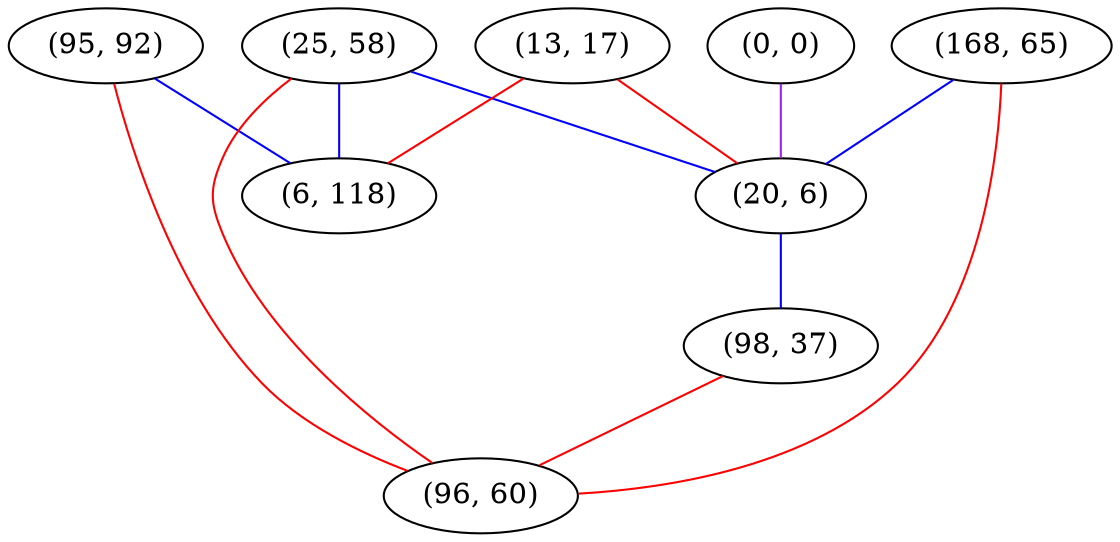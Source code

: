 graph "" {
"(95, 92)";
"(0, 0)";
"(168, 65)";
"(25, 58)";
"(13, 17)";
"(20, 6)";
"(6, 118)";
"(98, 37)";
"(96, 60)";
"(95, 92)" -- "(6, 118)"  [color=blue, key=0, weight=3];
"(95, 92)" -- "(96, 60)"  [color=red, key=0, weight=1];
"(0, 0)" -- "(20, 6)"  [color=purple, key=0, weight=4];
"(168, 65)" -- "(20, 6)"  [color=blue, key=0, weight=3];
"(168, 65)" -- "(96, 60)"  [color=red, key=0, weight=1];
"(25, 58)" -- "(6, 118)"  [color=blue, key=0, weight=3];
"(25, 58)" -- "(20, 6)"  [color=blue, key=0, weight=3];
"(25, 58)" -- "(96, 60)"  [color=red, key=0, weight=1];
"(13, 17)" -- "(20, 6)"  [color=red, key=0, weight=1];
"(13, 17)" -- "(6, 118)"  [color=red, key=0, weight=1];
"(20, 6)" -- "(98, 37)"  [color=blue, key=0, weight=3];
"(98, 37)" -- "(96, 60)"  [color=red, key=0, weight=1];
}
